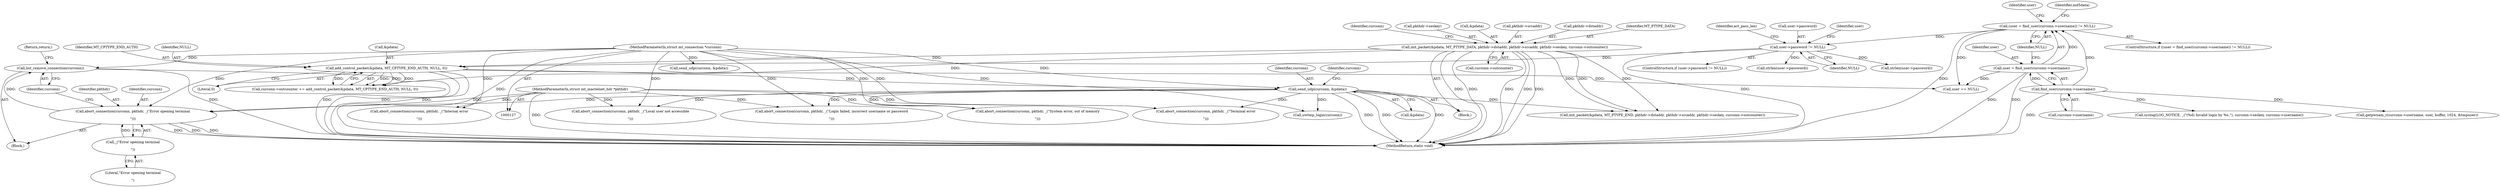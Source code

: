 digraph "0_MAC-Telnet_b69d11727d4f0f8cf719c79e3fb700f55ca03e9a_2@API" {
"1000475" [label="(Call,list_remove_connection(curconn))"];
"1000470" [label="(Call,abort_connection(curconn, pkthdr, _(\"Error opening terminal\r\n\")))"];
"1000262" [label="(Call,send_udp(curconn, &pdata))"];
"1000128" [label="(MethodParameterIn,struct mt_connection *curconn)"];
"1000256" [label="(Call,add_control_packet(&pdata, MT_CPTYPE_END_AUTH, NULL, 0))"];
"1000236" [label="(Call,init_packet(&pdata, MT_PTYPE_DATA, pkthdr->dstaddr, pkthdr->srcaddr, pkthdr->seskey, curconn->outcounter))"];
"1000158" [label="(Call,user->password != NULL)"];
"1000139" [label="(Call,(user = find_user(curconn->username)) != NULL)"];
"1000140" [label="(Call,user = find_user(curconn->username))"];
"1000142" [label="(Call,find_user(curconn->username))"];
"1000129" [label="(MethodParameterIn,struct mt_mactelnet_hdr *pkthdr)"];
"1000473" [label="(Call,_(\"Error opening terminal\r\n\"))"];
"1000129" [label="(MethodParameterIn,struct mt_mactelnet_hdr *pkthdr)"];
"1000475" [label="(Call,list_remove_connection(curconn))"];
"1000472" [label="(Identifier,pkthdr)"];
"1000263" [label="(Identifier,curconn)"];
"1000277" [label="(Identifier,user)"];
"1000462" [label="(Block,)"];
"1000157" [label="(ControlStructure,if (user->password != NULL))"];
"1000143" [label="(Call,curconn->username)"];
"1000298" [label="(Call,abort_connection(curconn, pkthdr, _(\"Login failed, incorrect username or password\r\n\")))"];
"1000261" [label="(Literal,0)"];
"1000476" [label="(Identifier,curconn)"];
"1000150" [label="(Identifier,md5data)"];
"1000705" [label="(MethodReturn,static void)"];
"1000276" [label="(Call,user == NULL)"];
"1000128" [label="(MethodParameterIn,struct mt_connection *curconn)"];
"1000288" [label="(Call,syslog(LOG_NOTICE, _(\"(%d) Invalid login by %s.\"), curconn->seskey, curconn->username))"];
"1000474" [label="(Literal,\"Error opening terminal\r\n\")"];
"1000486" [label="(Call,uwtmp_login(curconn))"];
"1000166" [label="(Identifier,user)"];
"1000142" [label="(Call,find_user(curconn->username))"];
"1000249" [label="(Call,curconn->outcounter)"];
"1000260" [label="(Identifier,NULL)"];
"1000174" [label="(Call,strlen(user->password))"];
"1000607" [label="(Call,abort_connection(curconn, pkthdr, _(\"Internal error\r\n\")))"];
"1000401" [label="(Call,abort_connection(curconn, pkthdr, _(\"System error, out of memory\r\n\")))"];
"1000141" [label="(Identifier,user)"];
"1000430" [label="(Call,abort_connection(curconn, pkthdr, _(\"Local user not accessible\r\n\")))"];
"1000642" [label="(Call,init_packet(&pdata, MT_PTYPE_END, pkthdr->dstaddr, pkthdr->srcaddr, pkthdr->seskey, curconn->outcounter))"];
"1000254" [label="(Identifier,curconn)"];
"1000470" [label="(Call,abort_connection(curconn, pkthdr, _(\"Error opening terminal\r\n\")))"];
"1000173" [label="(Identifier,act_pass_len)"];
"1000246" [label="(Call,pkthdr->seskey)"];
"1000237" [label="(Call,&pdata)"];
"1000159" [label="(Call,user->password)"];
"1000269" [label="(Identifier,curconn)"];
"1000162" [label="(Identifier,NULL)"];
"1000471" [label="(Identifier,curconn)"];
"1000349" [label="(Call,abort_connection(curconn, pkthdr, _(\"Terminal error\r\n\")))"];
"1000140" [label="(Call,user = find_user(curconn->username))"];
"1000658" [label="(Call,send_udp(curconn, &pdata))"];
"1000158" [label="(Call,user->password != NULL)"];
"1000168" [label="(Call,strlen(user->password))"];
"1000243" [label="(Call,pkthdr->srcaddr)"];
"1000257" [label="(Call,&pdata)"];
"1000264" [label="(Call,&pdata)"];
"1000138" [label="(ControlStructure,if ((user = find_user(curconn->username)) != NULL))"];
"1000146" [label="(Identifier,NULL)"];
"1000236" [label="(Call,init_packet(&pdata, MT_PTYPE_DATA, pkthdr->dstaddr, pkthdr->srcaddr, pkthdr->seskey, curconn->outcounter))"];
"1000256" [label="(Call,add_control_packet(&pdata, MT_CPTYPE_END_AUTH, NULL, 0))"];
"1000409" [label="(Call,getpwnam_r(curconn->username, user, buffer, 1024, &tmpuser))"];
"1000259" [label="(Identifier,MT_CPTYPE_END_AUTH)"];
"1000477" [label="(Return,return;)"];
"1000262" [label="(Call,send_udp(curconn, &pdata))"];
"1000252" [label="(Call,curconn->outcounter += add_control_packet(&pdata, MT_CPTYPE_END_AUTH, NULL, 0))"];
"1000473" [label="(Call,_(\"Error opening terminal\r\n\"))"];
"1000139" [label="(Call,(user = find_user(curconn->username)) != NULL)"];
"1000147" [label="(Block,)"];
"1000240" [label="(Call,pkthdr->dstaddr)"];
"1000239" [label="(Identifier,MT_PTYPE_DATA)"];
"1000475" -> "1000462"  [label="AST: "];
"1000475" -> "1000476"  [label="CFG: "];
"1000476" -> "1000475"  [label="AST: "];
"1000477" -> "1000475"  [label="CFG: "];
"1000475" -> "1000705"  [label="DDG: "];
"1000475" -> "1000705"  [label="DDG: "];
"1000470" -> "1000475"  [label="DDG: "];
"1000128" -> "1000475"  [label="DDG: "];
"1000470" -> "1000462"  [label="AST: "];
"1000470" -> "1000473"  [label="CFG: "];
"1000471" -> "1000470"  [label="AST: "];
"1000472" -> "1000470"  [label="AST: "];
"1000473" -> "1000470"  [label="AST: "];
"1000476" -> "1000470"  [label="CFG: "];
"1000470" -> "1000705"  [label="DDG: "];
"1000470" -> "1000705"  [label="DDG: "];
"1000470" -> "1000705"  [label="DDG: "];
"1000262" -> "1000470"  [label="DDG: "];
"1000128" -> "1000470"  [label="DDG: "];
"1000129" -> "1000470"  [label="DDG: "];
"1000473" -> "1000470"  [label="DDG: "];
"1000262" -> "1000147"  [label="AST: "];
"1000262" -> "1000264"  [label="CFG: "];
"1000263" -> "1000262"  [label="AST: "];
"1000264" -> "1000262"  [label="AST: "];
"1000269" -> "1000262"  [label="CFG: "];
"1000262" -> "1000705"  [label="DDG: "];
"1000262" -> "1000705"  [label="DDG: "];
"1000262" -> "1000705"  [label="DDG: "];
"1000128" -> "1000262"  [label="DDG: "];
"1000256" -> "1000262"  [label="DDG: "];
"1000262" -> "1000298"  [label="DDG: "];
"1000262" -> "1000349"  [label="DDG: "];
"1000262" -> "1000401"  [label="DDG: "];
"1000262" -> "1000430"  [label="DDG: "];
"1000262" -> "1000486"  [label="DDG: "];
"1000262" -> "1000642"  [label="DDG: "];
"1000128" -> "1000127"  [label="AST: "];
"1000128" -> "1000705"  [label="DDG: "];
"1000128" -> "1000298"  [label="DDG: "];
"1000128" -> "1000349"  [label="DDG: "];
"1000128" -> "1000401"  [label="DDG: "];
"1000128" -> "1000430"  [label="DDG: "];
"1000128" -> "1000486"  [label="DDG: "];
"1000128" -> "1000607"  [label="DDG: "];
"1000128" -> "1000658"  [label="DDG: "];
"1000256" -> "1000252"  [label="AST: "];
"1000256" -> "1000261"  [label="CFG: "];
"1000257" -> "1000256"  [label="AST: "];
"1000259" -> "1000256"  [label="AST: "];
"1000260" -> "1000256"  [label="AST: "];
"1000261" -> "1000256"  [label="AST: "];
"1000252" -> "1000256"  [label="CFG: "];
"1000256" -> "1000705"  [label="DDG: "];
"1000256" -> "1000705"  [label="DDG: "];
"1000256" -> "1000252"  [label="DDG: "];
"1000256" -> "1000252"  [label="DDG: "];
"1000256" -> "1000252"  [label="DDG: "];
"1000256" -> "1000252"  [label="DDG: "];
"1000236" -> "1000256"  [label="DDG: "];
"1000158" -> "1000256"  [label="DDG: "];
"1000256" -> "1000276"  [label="DDG: "];
"1000236" -> "1000147"  [label="AST: "];
"1000236" -> "1000249"  [label="CFG: "];
"1000237" -> "1000236"  [label="AST: "];
"1000239" -> "1000236"  [label="AST: "];
"1000240" -> "1000236"  [label="AST: "];
"1000243" -> "1000236"  [label="AST: "];
"1000246" -> "1000236"  [label="AST: "];
"1000249" -> "1000236"  [label="AST: "];
"1000254" -> "1000236"  [label="CFG: "];
"1000236" -> "1000705"  [label="DDG: "];
"1000236" -> "1000705"  [label="DDG: "];
"1000236" -> "1000705"  [label="DDG: "];
"1000236" -> "1000705"  [label="DDG: "];
"1000236" -> "1000705"  [label="DDG: "];
"1000236" -> "1000252"  [label="DDG: "];
"1000236" -> "1000642"  [label="DDG: "];
"1000236" -> "1000642"  [label="DDG: "];
"1000236" -> "1000642"  [label="DDG: "];
"1000158" -> "1000157"  [label="AST: "];
"1000158" -> "1000162"  [label="CFG: "];
"1000159" -> "1000158"  [label="AST: "];
"1000162" -> "1000158"  [label="AST: "];
"1000166" -> "1000158"  [label="CFG: "];
"1000173" -> "1000158"  [label="CFG: "];
"1000158" -> "1000705"  [label="DDG: "];
"1000139" -> "1000158"  [label="DDG: "];
"1000158" -> "1000168"  [label="DDG: "];
"1000158" -> "1000174"  [label="DDG: "];
"1000139" -> "1000138"  [label="AST: "];
"1000139" -> "1000146"  [label="CFG: "];
"1000140" -> "1000139"  [label="AST: "];
"1000146" -> "1000139"  [label="AST: "];
"1000150" -> "1000139"  [label="CFG: "];
"1000277" -> "1000139"  [label="CFG: "];
"1000139" -> "1000705"  [label="DDG: "];
"1000140" -> "1000139"  [label="DDG: "];
"1000142" -> "1000139"  [label="DDG: "];
"1000139" -> "1000276"  [label="DDG: "];
"1000140" -> "1000142"  [label="CFG: "];
"1000141" -> "1000140"  [label="AST: "];
"1000142" -> "1000140"  [label="AST: "];
"1000146" -> "1000140"  [label="CFG: "];
"1000140" -> "1000705"  [label="DDG: "];
"1000140" -> "1000705"  [label="DDG: "];
"1000142" -> "1000140"  [label="DDG: "];
"1000140" -> "1000276"  [label="DDG: "];
"1000142" -> "1000143"  [label="CFG: "];
"1000143" -> "1000142"  [label="AST: "];
"1000142" -> "1000705"  [label="DDG: "];
"1000142" -> "1000288"  [label="DDG: "];
"1000142" -> "1000409"  [label="DDG: "];
"1000129" -> "1000127"  [label="AST: "];
"1000129" -> "1000705"  [label="DDG: "];
"1000129" -> "1000298"  [label="DDG: "];
"1000129" -> "1000349"  [label="DDG: "];
"1000129" -> "1000401"  [label="DDG: "];
"1000129" -> "1000430"  [label="DDG: "];
"1000129" -> "1000607"  [label="DDG: "];
"1000473" -> "1000474"  [label="CFG: "];
"1000474" -> "1000473"  [label="AST: "];
}
